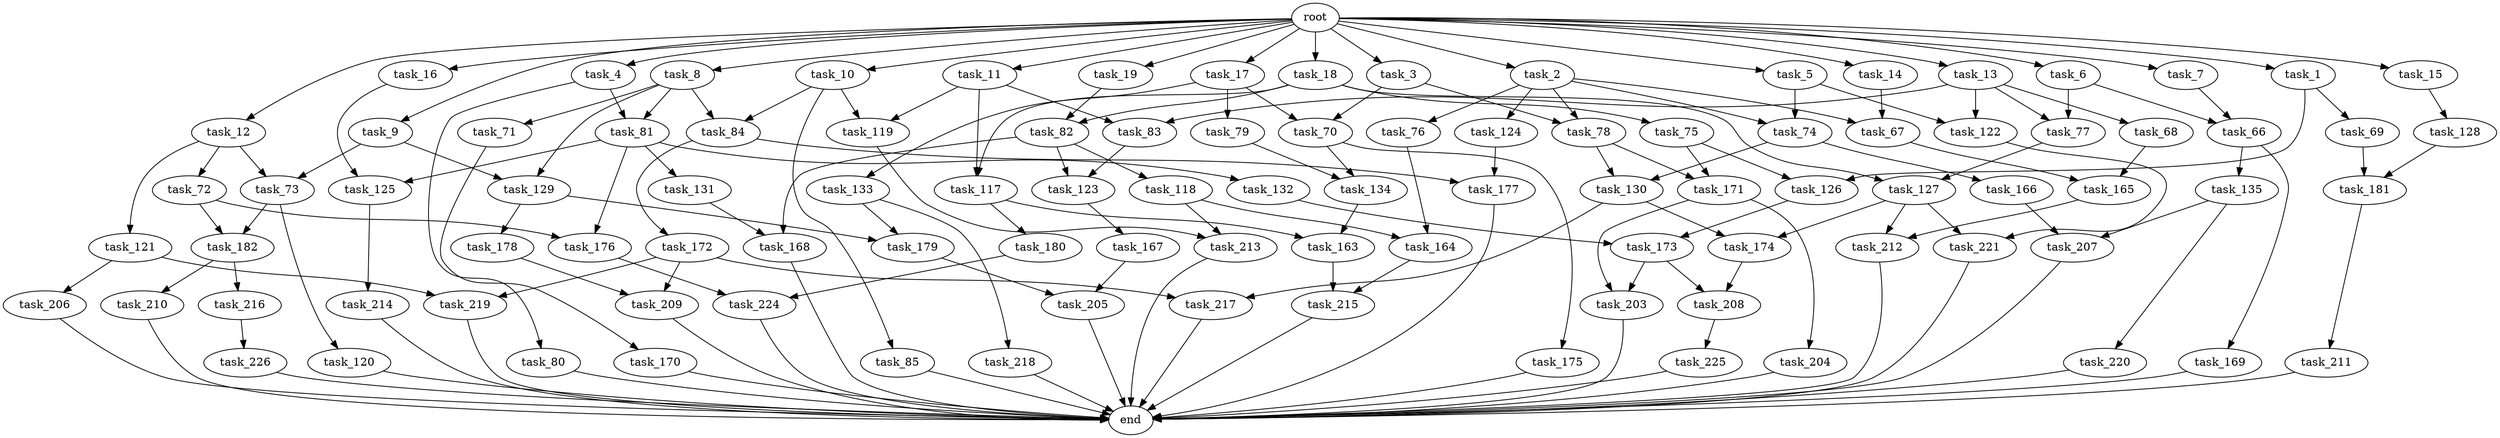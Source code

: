 digraph G {
  task_181 [size="1047972020.224000"];
  task_11 [size="2.048000"];
  task_175 [size="154618822.656000"];
  task_171 [size="2559800508.416000"];
  task_179 [size="773094113.280000"];
  task_17 [size="2.048000"];
  task_178 [size="618475290.624000"];
  task_219 [size="1786706395.136000"];
  task_217 [size="687194767.360000"];
  task_126 [size="1460288880.640000"];
  task_69 [size="618475290.624000"];
  task_174 [size="893353197.568000"];
  task_209 [size="1460288880.640000"];
  task_73 [size="773094113.280000"];
  task_133 [size="154618822.656000"];
  task_224 [size="1821066133.504000"];
  task_67 [size="1941325217.792000"];
  task_7 [size="2.048000"];
  task_220 [size="841813590.016000"];
  task_79 [size="154618822.656000"];
  task_177 [size="2559800508.416000"];
  task_205 [size="1992864825.344000"];
  task_216 [size="1391569403.904000"];
  task_130 [size="2147483648.000000"];
  task_75 [size="1099511627.776000"];
  task_176 [size="137438953.472000"];
  task_206 [size="1717986918.400000"];
  task_203 [size="687194767.360000"];
  task_166 [size="429496729.600000"];
  task_119 [size="2559800508.416000"];
  end [size="0.000000"];
  task_81 [size="498216206.336000"];
  task_72 [size="154618822.656000"];
  task_121 [size="154618822.656000"];
  task_83 [size="3435973836.800000"];
  task_132 [size="68719476.736000"];
  task_170 [size="429496729.600000"];
  task_3 [size="2.048000"];
  task_207 [size="1683627180.032000"];
  task_14 [size="2.048000"];
  task_125 [size="1460288880.640000"];
  task_225 [size="1391569403.904000"];
  task_215 [size="2010044694.528000"];
  task_127 [size="2199023255.552000"];
  task_120 [size="618475290.624000"];
  task_9 [size="2.048000"];
  task_214 [size="1717986918.400000"];
  task_16 [size="2.048000"];
  task_15 [size="2.048000"];
  root [size="0.000000"];
  task_167 [size="841813590.016000"];
  task_80 [size="429496729.600000"];
  task_212 [size="893353197.568000"];
  task_218 [size="154618822.656000"];
  task_165 [size="1168231104.512000"];
  task_4 [size="2.048000"];
  task_70 [size="584115552.256000"];
  task_78 [size="1271310319.616000"];
  task_19 [size="2.048000"];
  task_13 [size="2.048000"];
  task_85 [size="841813590.016000"];
  task_66 [size="2233382993.920000"];
  task_210 [size="1391569403.904000"];
  task_5 [size="2.048000"];
  task_169 [size="429496729.600000"];
  task_204 [size="618475290.624000"];
  task_124 [size="841813590.016000"];
  task_6 [size="2.048000"];
  task_122 [size="1992864825.344000"];
  task_172 [size="841813590.016000"];
  task_164 [size="1460288880.640000"];
  task_117 [size="2817498546.176000"];
  task_213 [size="1460288880.640000"];
  task_134 [size="584115552.256000"];
  task_129 [size="687194767.360000"];
  task_10 [size="2.048000"];
  task_118 [size="68719476.736000"];
  task_211 [size="1391569403.904000"];
  task_182 [size="687194767.360000"];
  task_74 [size="1116691496.960000"];
  task_173 [size="1460288880.640000"];
  task_221 [size="704374636.544000"];
  task_84 [size="910533066.752000"];
  task_1 [size="2.048000"];
  task_208 [size="1460288880.640000"];
  task_180 [size="154618822.656000"];
  task_131 [size="68719476.736000"];
  task_68 [size="1717986918.400000"];
  task_168 [size="223338299.392000"];
  task_2 [size="2.048000"];
  task_71 [size="68719476.736000"];
  task_12 [size="2.048000"];
  task_8 [size="2.048000"];
  task_128 [size="1099511627.776000"];
  task_163 [size="773094113.280000"];
  task_123 [size="687194767.360000"];
  task_18 [size="2.048000"];
  task_82 [size="1168231104.512000"];
  task_226 [size="68719476.736000"];
  task_135 [size="429496729.600000"];
  task_77 [size="3109556322.304000"];
  task_76 [size="841813590.016000"];

  task_181 -> task_211 [size="679477248.000000"];
  task_11 -> task_119 [size="838860800.000000"];
  task_11 -> task_117 [size="838860800.000000"];
  task_11 -> task_83 [size="838860800.000000"];
  task_175 -> end [size="1.000000"];
  task_171 -> task_204 [size="301989888.000000"];
  task_171 -> task_203 [size="301989888.000000"];
  task_179 -> task_205 [size="838860800.000000"];
  task_17 -> task_79 [size="75497472.000000"];
  task_17 -> task_133 [size="75497472.000000"];
  task_17 -> task_70 [size="75497472.000000"];
  task_178 -> task_209 [size="679477248.000000"];
  task_219 -> end [size="1.000000"];
  task_217 -> end [size="1.000000"];
  task_126 -> task_173 [size="411041792.000000"];
  task_69 -> task_181 [size="209715200.000000"];
  task_174 -> task_208 [size="679477248.000000"];
  task_209 -> end [size="1.000000"];
  task_73 -> task_120 [size="301989888.000000"];
  task_73 -> task_182 [size="301989888.000000"];
  task_133 -> task_218 [size="75497472.000000"];
  task_133 -> task_179 [size="75497472.000000"];
  task_224 -> end [size="1.000000"];
  task_67 -> task_165 [size="536870912.000000"];
  task_7 -> task_66 [size="411041792.000000"];
  task_220 -> end [size="1.000000"];
  task_79 -> task_134 [size="209715200.000000"];
  task_177 -> end [size="1.000000"];
  task_205 -> end [size="1.000000"];
  task_216 -> task_226 [size="33554432.000000"];
  task_130 -> task_174 [size="301989888.000000"];
  task_130 -> task_217 [size="301989888.000000"];
  task_75 -> task_171 [size="411041792.000000"];
  task_75 -> task_126 [size="411041792.000000"];
  task_176 -> task_224 [size="679477248.000000"];
  task_206 -> end [size="1.000000"];
  task_203 -> end [size="1.000000"];
  task_166 -> task_207 [size="411041792.000000"];
  task_119 -> task_213 [size="33554432.000000"];
  task_81 -> task_125 [size="33554432.000000"];
  task_81 -> task_132 [size="33554432.000000"];
  task_81 -> task_131 [size="33554432.000000"];
  task_81 -> task_176 [size="33554432.000000"];
  task_72 -> task_176 [size="33554432.000000"];
  task_72 -> task_182 [size="33554432.000000"];
  task_121 -> task_206 [size="838860800.000000"];
  task_121 -> task_219 [size="838860800.000000"];
  task_83 -> task_123 [size="301989888.000000"];
  task_132 -> task_173 [size="301989888.000000"];
  task_170 -> end [size="1.000000"];
  task_3 -> task_78 [size="209715200.000000"];
  task_3 -> task_70 [size="209715200.000000"];
  task_207 -> end [size="1.000000"];
  task_14 -> task_67 [size="536870912.000000"];
  task_125 -> task_214 [size="838860800.000000"];
  task_225 -> end [size="1.000000"];
  task_215 -> end [size="1.000000"];
  task_127 -> task_174 [size="134217728.000000"];
  task_127 -> task_212 [size="134217728.000000"];
  task_127 -> task_221 [size="134217728.000000"];
  task_120 -> end [size="1.000000"];
  task_9 -> task_129 [size="301989888.000000"];
  task_9 -> task_73 [size="301989888.000000"];
  task_214 -> end [size="1.000000"];
  task_16 -> task_125 [size="679477248.000000"];
  task_15 -> task_128 [size="536870912.000000"];
  root -> task_15 [size="1.000000"];
  root -> task_16 [size="1.000000"];
  root -> task_5 [size="1.000000"];
  root -> task_11 [size="1.000000"];
  root -> task_3 [size="1.000000"];
  root -> task_12 [size="1.000000"];
  root -> task_8 [size="1.000000"];
  root -> task_6 [size="1.000000"];
  root -> task_17 [size="1.000000"];
  root -> task_7 [size="1.000000"];
  root -> task_10 [size="1.000000"];
  root -> task_1 [size="1.000000"];
  root -> task_4 [size="1.000000"];
  root -> task_2 [size="1.000000"];
  root -> task_19 [size="1.000000"];
  root -> task_13 [size="1.000000"];
  root -> task_14 [size="1.000000"];
  root -> task_9 [size="1.000000"];
  root -> task_18 [size="1.000000"];
  task_167 -> task_205 [size="134217728.000000"];
  task_80 -> end [size="1.000000"];
  task_212 -> end [size="1.000000"];
  task_218 -> end [size="1.000000"];
  task_165 -> task_212 [size="301989888.000000"];
  task_4 -> task_80 [size="209715200.000000"];
  task_4 -> task_81 [size="209715200.000000"];
  task_70 -> task_134 [size="75497472.000000"];
  task_70 -> task_175 [size="75497472.000000"];
  task_78 -> task_130 [size="838860800.000000"];
  task_78 -> task_171 [size="838860800.000000"];
  task_19 -> task_82 [size="33554432.000000"];
  task_13 -> task_68 [size="838860800.000000"];
  task_13 -> task_77 [size="838860800.000000"];
  task_13 -> task_122 [size="838860800.000000"];
  task_13 -> task_83 [size="838860800.000000"];
  task_85 -> end [size="1.000000"];
  task_66 -> task_135 [size="209715200.000000"];
  task_66 -> task_169 [size="209715200.000000"];
  task_210 -> end [size="1.000000"];
  task_5 -> task_122 [size="134217728.000000"];
  task_5 -> task_74 [size="134217728.000000"];
  task_169 -> end [size="1.000000"];
  task_204 -> end [size="1.000000"];
  task_124 -> task_177 [size="838860800.000000"];
  task_6 -> task_66 [size="679477248.000000"];
  task_6 -> task_77 [size="679477248.000000"];
  task_122 -> task_221 [size="209715200.000000"];
  task_172 -> task_209 [size="33554432.000000"];
  task_172 -> task_219 [size="33554432.000000"];
  task_172 -> task_217 [size="33554432.000000"];
  task_164 -> task_215 [size="679477248.000000"];
  task_117 -> task_180 [size="75497472.000000"];
  task_117 -> task_163 [size="75497472.000000"];
  task_213 -> end [size="1.000000"];
  task_134 -> task_163 [size="301989888.000000"];
  task_129 -> task_178 [size="301989888.000000"];
  task_129 -> task_179 [size="301989888.000000"];
  task_10 -> task_84 [size="411041792.000000"];
  task_10 -> task_85 [size="411041792.000000"];
  task_10 -> task_119 [size="411041792.000000"];
  task_118 -> task_164 [size="679477248.000000"];
  task_118 -> task_213 [size="679477248.000000"];
  task_211 -> end [size="1.000000"];
  task_182 -> task_210 [size="679477248.000000"];
  task_182 -> task_216 [size="679477248.000000"];
  task_74 -> task_130 [size="209715200.000000"];
  task_74 -> task_166 [size="209715200.000000"];
  task_173 -> task_203 [size="33554432.000000"];
  task_173 -> task_208 [size="33554432.000000"];
  task_221 -> end [size="1.000000"];
  task_84 -> task_177 [size="411041792.000000"];
  task_84 -> task_172 [size="411041792.000000"];
  task_1 -> task_69 [size="301989888.000000"];
  task_1 -> task_126 [size="301989888.000000"];
  task_208 -> task_225 [size="679477248.000000"];
  task_180 -> task_224 [size="209715200.000000"];
  task_131 -> task_168 [size="75497472.000000"];
  task_68 -> task_165 [size="33554432.000000"];
  task_168 -> end [size="1.000000"];
  task_2 -> task_124 [size="411041792.000000"];
  task_2 -> task_67 [size="411041792.000000"];
  task_2 -> task_74 [size="411041792.000000"];
  task_2 -> task_76 [size="411041792.000000"];
  task_2 -> task_78 [size="411041792.000000"];
  task_71 -> task_170 [size="209715200.000000"];
  task_12 -> task_72 [size="75497472.000000"];
  task_12 -> task_121 [size="75497472.000000"];
  task_12 -> task_73 [size="75497472.000000"];
  task_8 -> task_84 [size="33554432.000000"];
  task_8 -> task_129 [size="33554432.000000"];
  task_8 -> task_81 [size="33554432.000000"];
  task_8 -> task_71 [size="33554432.000000"];
  task_128 -> task_181 [size="301989888.000000"];
  task_163 -> task_215 [size="301989888.000000"];
  task_123 -> task_167 [size="411041792.000000"];
  task_18 -> task_75 [size="536870912.000000"];
  task_18 -> task_117 [size="536870912.000000"];
  task_18 -> task_127 [size="536870912.000000"];
  task_18 -> task_82 [size="536870912.000000"];
  task_82 -> task_118 [size="33554432.000000"];
  task_82 -> task_123 [size="33554432.000000"];
  task_82 -> task_168 [size="33554432.000000"];
  task_226 -> end [size="1.000000"];
  task_135 -> task_207 [size="411041792.000000"];
  task_135 -> task_220 [size="411041792.000000"];
  task_77 -> task_127 [size="536870912.000000"];
  task_76 -> task_164 [size="33554432.000000"];
}
